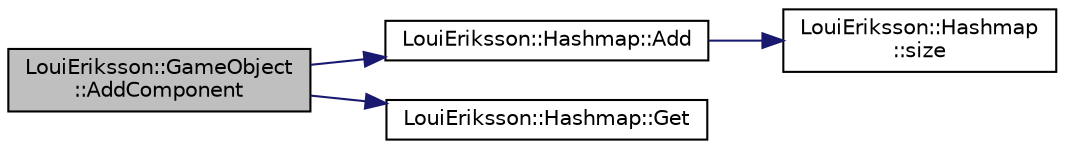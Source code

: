 digraph "LouiEriksson::GameObject::AddComponent"
{
 // LATEX_PDF_SIZE
  edge [fontname="Helvetica",fontsize="10",labelfontname="Helvetica",labelfontsize="10"];
  node [fontname="Helvetica",fontsize="10",shape=record];
  rankdir="LR";
  Node1 [label="LouiEriksson::GameObject\l::AddComponent",height=0.2,width=0.4,color="black", fillcolor="grey75", style="filled", fontcolor="black",tooltip="Add a Component of type to the GameObject."];
  Node1 -> Node2 [color="midnightblue",fontsize="10",style="solid",fontname="Helvetica"];
  Node2 [label="LouiEriksson::Hashmap::Add",height=0.2,width=0.4,color="black", fillcolor="white", style="filled",URL="$class_loui_eriksson_1_1_hashmap.html#a281ae3f7badf3085784380fd2e1990b0",tooltip="Inserts a new entry into the hashmap with given key and value, if one does not already exist."];
  Node2 -> Node3 [color="midnightblue",fontsize="10",style="solid",fontname="Helvetica"];
  Node3 [label="LouiEriksson::Hashmap\l::size",height=0.2,width=0.4,color="black", fillcolor="white", style="filled",URL="$class_loui_eriksson_1_1_hashmap.html#a5b2194c11d6c810e346487e5467ea534",tooltip="Returns the number of items stored within the hashmap."];
  Node1 -> Node4 [color="midnightblue",fontsize="10",style="solid",fontname="Helvetica"];
  Node4 [label="LouiEriksson::Hashmap::Get",height=0.2,width=0.4,color="black", fillcolor="white", style="filled",URL="$class_loui_eriksson_1_1_hashmap.html#a32eb3fbdd72971a138b979d3c2b72919",tooltip="Retrieves a reference to the entry within the hashmap with the given key, if one exists."];
}

